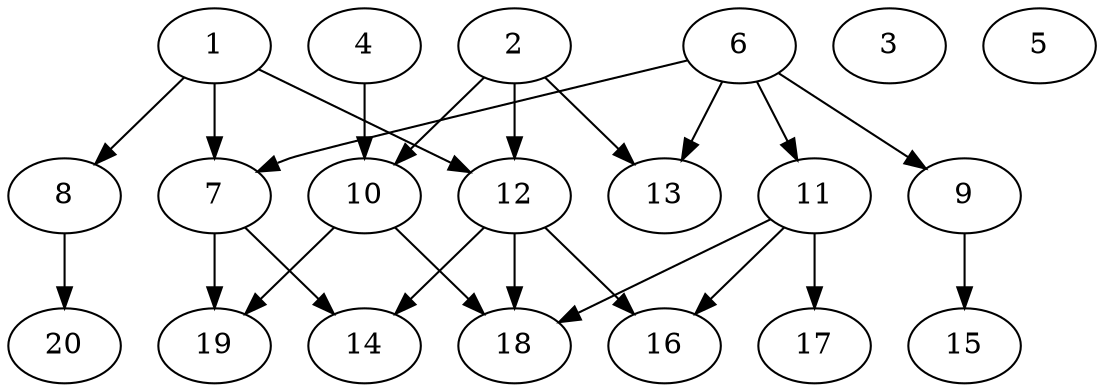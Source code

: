 // DAG automatically generated by daggen at Wed Jul 24 22:02:40 2019
// ./daggen --dot -n 20 --ccr 0.3 --fat 0.6 --regular 0.5 --density 0.5 --mindata 5242880 --maxdata 52428800 
digraph G {
  1 [size="57330347", alpha="0.12", expect_size="17199104"] 
  1 -> 7 [size ="17199104"]
  1 -> 8 [size ="17199104"]
  1 -> 12 [size ="17199104"]
  2 [size="27770880", alpha="0.01", expect_size="8331264"] 
  2 -> 10 [size ="8331264"]
  2 -> 12 [size ="8331264"]
  2 -> 13 [size ="8331264"]
  3 [size="154361173", alpha="0.20", expect_size="46308352"] 
  4 [size="41526613", alpha="0.14", expect_size="12457984"] 
  4 -> 10 [size ="12457984"]
  5 [size="102785707", alpha="0.06", expect_size="30835712"] 
  6 [size="32013653", alpha="0.12", expect_size="9604096"] 
  6 -> 7 [size ="9604096"]
  6 -> 9 [size ="9604096"]
  6 -> 11 [size ="9604096"]
  6 -> 13 [size ="9604096"]
  7 [size="148558507", alpha="0.16", expect_size="44567552"] 
  7 -> 14 [size ="44567552"]
  7 -> 19 [size ="44567552"]
  8 [size="32901120", alpha="0.16", expect_size="9870336"] 
  8 -> 20 [size ="9870336"]
  9 [size="135908693", alpha="0.19", expect_size="40772608"] 
  9 -> 15 [size ="40772608"]
  10 [size="64109227", alpha="0.15", expect_size="19232768"] 
  10 -> 18 [size ="19232768"]
  10 -> 19 [size ="19232768"]
  11 [size="58170027", alpha="0.06", expect_size="17451008"] 
  11 -> 16 [size ="17451008"]
  11 -> 17 [size ="17451008"]
  11 -> 18 [size ="17451008"]
  12 [size="151756800", alpha="0.16", expect_size="45527040"] 
  12 -> 14 [size ="45527040"]
  12 -> 16 [size ="45527040"]
  12 -> 18 [size ="45527040"]
  13 [size="162362027", alpha="0.04", expect_size="48708608"] 
  14 [size="158873600", alpha="0.10", expect_size="47662080"] 
  15 [size="113687893", alpha="0.01", expect_size="34106368"] 
  16 [size="157760853", alpha="0.06", expect_size="47328256"] 
  17 [size="98467840", alpha="0.07", expect_size="29540352"] 
  18 [size="63197867", alpha="0.11", expect_size="18959360"] 
  19 [size="32498347", alpha="0.05", expect_size="9749504"] 
  20 [size="26094933", alpha="0.12", expect_size="7828480"] 
}
